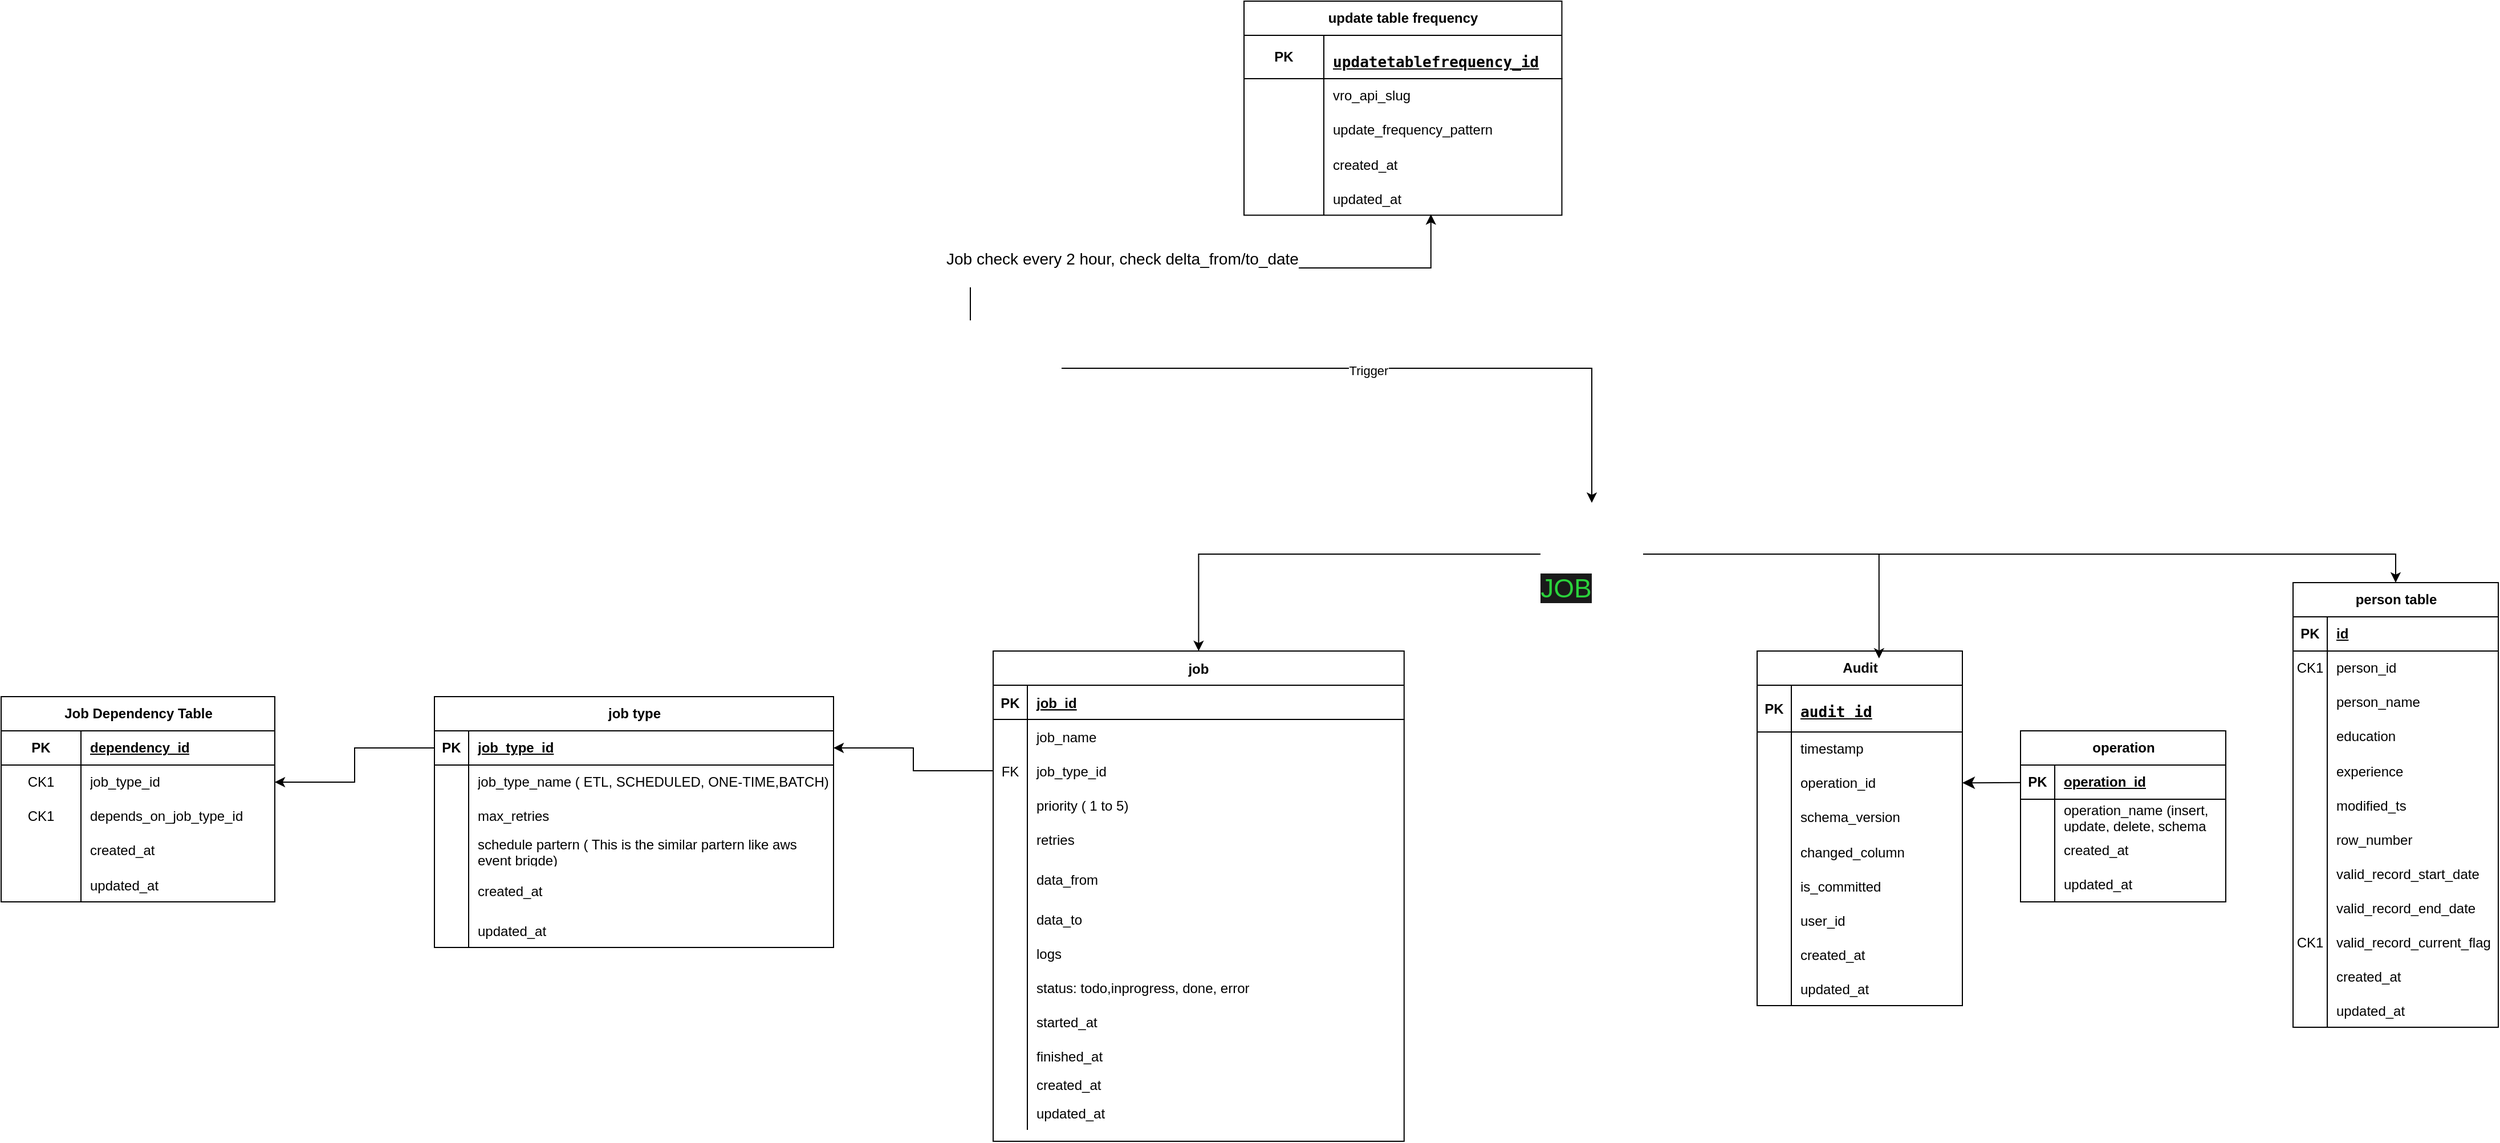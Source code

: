 <mxfile version="24.7.12">
  <diagram name="Page-1" id="yF4b_deFSVlWdtcmTdpj">
    <mxGraphModel dx="1346" dy="825" grid="0" gridSize="10" guides="1" tooltips="1" connect="1" arrows="1" fold="1" page="1" pageScale="1" pageWidth="850" pageHeight="1100" background="none" math="0" shadow="0">
      <root>
        <mxCell id="0" />
        <mxCell id="1" parent="0" />
        <mxCell id="miBj2STuNEscEt3o1YzO-51" style="edgeStyle=orthogonalEdgeStyle;rounded=0;orthogonalLoop=1;jettySize=auto;html=1;" parent="1" source="iy5uLM-DOXcV6CtTuPYc-3" target="dzdEntVdq1MPW5jjg7Hb-29" edge="1">
          <mxGeometry relative="1" as="geometry" />
        </mxCell>
        <mxCell id="miBj2STuNEscEt3o1YzO-95" style="edgeStyle=orthogonalEdgeStyle;rounded=0;orthogonalLoop=1;jettySize=auto;html=1;entryX=0.5;entryY=0;entryDx=0;entryDy=0;" parent="1" source="iy5uLM-DOXcV6CtTuPYc-3" target="miBj2STuNEscEt3o1YzO-54" edge="1">
          <mxGeometry relative="1" as="geometry" />
        </mxCell>
        <mxCell id="iy5uLM-DOXcV6CtTuPYc-3" value="" style="shape=image;verticalLabelPosition=bottom;labelBackgroundColor=default;verticalAlign=top;aspect=fixed;imageAspect=0;image=https://miro.medium.com/v2/resize:fit:908/1*CjaH-vqt7LvnubwmRKmDTQ.png;fontColor=#3D3229;movable=1;resizable=1;rotatable=1;deletable=1;editable=1;locked=0;connectable=1;" parent="1" vertex="1">
          <mxGeometry x="740" y="520" width="90" height="90" as="geometry" />
        </mxCell>
        <mxCell id="miBj2STuNEscEt3o1YzO-49" style="edgeStyle=orthogonalEdgeStyle;rounded=0;orthogonalLoop=1;jettySize=auto;html=1;entryX=0.5;entryY=0;entryDx=0;entryDy=0;" parent="1" source="iy5uLM-DOXcV6CtTuPYc-38" target="iy5uLM-DOXcV6CtTuPYc-3" edge="1">
          <mxGeometry relative="1" as="geometry" />
        </mxCell>
        <mxCell id="miBj2STuNEscEt3o1YzO-50" value="Trigger" style="edgeLabel;html=1;align=center;verticalAlign=middle;resizable=0;points=[];" parent="miBj2STuNEscEt3o1YzO-49" vertex="1" connectable="0">
          <mxGeometry x="-0.077" y="-2" relative="1" as="geometry">
            <mxPoint as="offset" />
          </mxGeometry>
        </mxCell>
        <mxCell id="iy5uLM-DOXcV6CtTuPYc-38" value="" style="shape=image;verticalLabelPosition=bottom;labelBackgroundColor=default;verticalAlign=top;aspect=fixed;imageAspect=0;image=https://cdn-ssl-devio-img.classmethod.jp/wp-content/uploads/2020/01/amazon-eventbridge.png;" parent="1" vertex="1">
          <mxGeometry x="160" y="360" width="160" height="84" as="geometry" />
        </mxCell>
        <mxCell id="dzdEntVdq1MPW5jjg7Hb-1" value="Audit" style="shape=table;startSize=30;container=1;collapsible=1;childLayout=tableLayout;fixedRows=1;rowLines=0;fontStyle=1;align=center;resizeLast=1;html=1;" parent="1" vertex="1">
          <mxGeometry x="930" y="650" width="180" height="311" as="geometry" />
        </mxCell>
        <mxCell id="dzdEntVdq1MPW5jjg7Hb-2" value="" style="shape=tableRow;horizontal=0;startSize=0;swimlaneHead=0;swimlaneBody=0;fillColor=none;collapsible=0;dropTarget=0;points=[[0,0.5],[1,0.5]];portConstraint=eastwest;top=0;left=0;right=0;bottom=1;" parent="dzdEntVdq1MPW5jjg7Hb-1" vertex="1">
          <mxGeometry y="30" width="180" height="41" as="geometry" />
        </mxCell>
        <mxCell id="dzdEntVdq1MPW5jjg7Hb-3" value="PK" style="shape=partialRectangle;connectable=0;fillColor=none;top=0;left=0;bottom=0;right=0;fontStyle=1;overflow=hidden;whiteSpace=wrap;html=1;" parent="dzdEntVdq1MPW5jjg7Hb-2" vertex="1">
          <mxGeometry width="30" height="41" as="geometry">
            <mxRectangle width="30" height="41" as="alternateBounds" />
          </mxGeometry>
        </mxCell>
        <mxCell id="dzdEntVdq1MPW5jjg7Hb-4" value="&lt;div style=&quot;background-color: rgb(255, 255, 255);&quot;&gt;&lt;pre style=&quot;font-family:&#39;JetBrains Mono&#39;,monospace;font-size:9.8pt;&quot;&gt;audit id&lt;/pre&gt;&lt;/div&gt;" style="shape=partialRectangle;connectable=0;fillColor=none;top=0;left=0;bottom=0;right=0;align=left;spacingLeft=6;fontStyle=5;overflow=hidden;whiteSpace=wrap;html=1;" parent="dzdEntVdq1MPW5jjg7Hb-2" vertex="1">
          <mxGeometry x="30" width="150" height="41" as="geometry">
            <mxRectangle width="150" height="41" as="alternateBounds" />
          </mxGeometry>
        </mxCell>
        <mxCell id="dzdEntVdq1MPW5jjg7Hb-5" value="" style="shape=tableRow;horizontal=0;startSize=0;swimlaneHead=0;swimlaneBody=0;fillColor=none;collapsible=0;dropTarget=0;points=[[0,0.5],[1,0.5]];portConstraint=eastwest;top=0;left=0;right=0;bottom=0;" parent="dzdEntVdq1MPW5jjg7Hb-1" vertex="1">
          <mxGeometry y="71" width="180" height="30" as="geometry" />
        </mxCell>
        <mxCell id="dzdEntVdq1MPW5jjg7Hb-6" value="" style="shape=partialRectangle;connectable=0;fillColor=none;top=0;left=0;bottom=0;right=0;editable=1;overflow=hidden;whiteSpace=wrap;html=1;" parent="dzdEntVdq1MPW5jjg7Hb-5" vertex="1">
          <mxGeometry width="30" height="30" as="geometry">
            <mxRectangle width="30" height="30" as="alternateBounds" />
          </mxGeometry>
        </mxCell>
        <mxCell id="dzdEntVdq1MPW5jjg7Hb-7" value="timestamp" style="shape=partialRectangle;connectable=0;fillColor=none;top=0;left=0;bottom=0;right=0;align=left;spacingLeft=6;overflow=hidden;whiteSpace=wrap;html=1;" parent="dzdEntVdq1MPW5jjg7Hb-5" vertex="1">
          <mxGeometry x="30" width="150" height="30" as="geometry">
            <mxRectangle width="150" height="30" as="alternateBounds" />
          </mxGeometry>
        </mxCell>
        <mxCell id="dzdEntVdq1MPW5jjg7Hb-8" value="" style="shape=tableRow;horizontal=0;startSize=0;swimlaneHead=0;swimlaneBody=0;fillColor=none;collapsible=0;dropTarget=0;points=[[0,0.5],[1,0.5]];portConstraint=eastwest;top=0;left=0;right=0;bottom=0;" parent="dzdEntVdq1MPW5jjg7Hb-1" vertex="1">
          <mxGeometry y="101" width="180" height="30" as="geometry" />
        </mxCell>
        <mxCell id="dzdEntVdq1MPW5jjg7Hb-9" value="" style="shape=partialRectangle;connectable=0;fillColor=none;top=0;left=0;bottom=0;right=0;editable=1;overflow=hidden;whiteSpace=wrap;html=1;" parent="dzdEntVdq1MPW5jjg7Hb-8" vertex="1">
          <mxGeometry width="30" height="30" as="geometry">
            <mxRectangle width="30" height="30" as="alternateBounds" />
          </mxGeometry>
        </mxCell>
        <mxCell id="dzdEntVdq1MPW5jjg7Hb-10" value="operation_id" style="shape=partialRectangle;connectable=0;fillColor=none;top=0;left=0;bottom=0;right=0;align=left;spacingLeft=6;overflow=hidden;whiteSpace=wrap;html=1;" parent="dzdEntVdq1MPW5jjg7Hb-8" vertex="1">
          <mxGeometry x="30" width="150" height="30" as="geometry">
            <mxRectangle width="150" height="30" as="alternateBounds" />
          </mxGeometry>
        </mxCell>
        <mxCell id="dzdEntVdq1MPW5jjg7Hb-11" value="" style="shape=tableRow;horizontal=0;startSize=0;swimlaneHead=0;swimlaneBody=0;fillColor=none;collapsible=0;dropTarget=0;points=[[0,0.5],[1,0.5]];portConstraint=eastwest;top=0;left=0;right=0;bottom=0;" parent="dzdEntVdq1MPW5jjg7Hb-1" vertex="1">
          <mxGeometry y="131" width="180" height="30" as="geometry" />
        </mxCell>
        <mxCell id="dzdEntVdq1MPW5jjg7Hb-12" value="" style="shape=partialRectangle;connectable=0;fillColor=none;top=0;left=0;bottom=0;right=0;editable=1;overflow=hidden;whiteSpace=wrap;html=1;" parent="dzdEntVdq1MPW5jjg7Hb-11" vertex="1">
          <mxGeometry width="30" height="30" as="geometry">
            <mxRectangle width="30" height="30" as="alternateBounds" />
          </mxGeometry>
        </mxCell>
        <mxCell id="dzdEntVdq1MPW5jjg7Hb-13" value="schema_version" style="shape=partialRectangle;connectable=0;fillColor=none;top=0;left=0;bottom=0;right=0;align=left;spacingLeft=6;overflow=hidden;whiteSpace=wrap;html=1;" parent="dzdEntVdq1MPW5jjg7Hb-11" vertex="1">
          <mxGeometry x="30" width="150" height="30" as="geometry">
            <mxRectangle width="150" height="30" as="alternateBounds" />
          </mxGeometry>
        </mxCell>
        <mxCell id="dzdEntVdq1MPW5jjg7Hb-14" value="" style="shape=tableRow;horizontal=0;startSize=0;swimlaneHead=0;swimlaneBody=0;fillColor=none;collapsible=0;dropTarget=0;points=[[0,0.5],[1,0.5]];portConstraint=eastwest;top=0;left=0;right=0;bottom=0;" parent="dzdEntVdq1MPW5jjg7Hb-1" vertex="1">
          <mxGeometry y="161" width="180" height="30" as="geometry" />
        </mxCell>
        <mxCell id="dzdEntVdq1MPW5jjg7Hb-15" value="" style="shape=partialRectangle;connectable=0;fillColor=none;top=0;left=0;bottom=0;right=0;editable=1;overflow=hidden;" parent="dzdEntVdq1MPW5jjg7Hb-14" vertex="1">
          <mxGeometry width="30" height="30" as="geometry">
            <mxRectangle width="30" height="30" as="alternateBounds" />
          </mxGeometry>
        </mxCell>
        <mxCell id="dzdEntVdq1MPW5jjg7Hb-16" value="changed_column" style="shape=partialRectangle;connectable=0;fillColor=none;top=0;left=0;bottom=0;right=0;align=left;spacingLeft=6;overflow=hidden;" parent="dzdEntVdq1MPW5jjg7Hb-14" vertex="1">
          <mxGeometry x="30" width="150" height="30" as="geometry">
            <mxRectangle width="150" height="30" as="alternateBounds" />
          </mxGeometry>
        </mxCell>
        <mxCell id="dzdEntVdq1MPW5jjg7Hb-26" value="" style="shape=tableRow;horizontal=0;startSize=0;swimlaneHead=0;swimlaneBody=0;fillColor=none;collapsible=0;dropTarget=0;points=[[0,0.5],[1,0.5]];portConstraint=eastwest;top=0;left=0;right=0;bottom=0;" parent="dzdEntVdq1MPW5jjg7Hb-1" vertex="1">
          <mxGeometry y="191" width="180" height="30" as="geometry" />
        </mxCell>
        <mxCell id="dzdEntVdq1MPW5jjg7Hb-27" value="" style="shape=partialRectangle;connectable=0;fillColor=none;top=0;left=0;bottom=0;right=0;editable=1;overflow=hidden;" parent="dzdEntVdq1MPW5jjg7Hb-26" vertex="1">
          <mxGeometry width="30" height="30" as="geometry">
            <mxRectangle width="30" height="30" as="alternateBounds" />
          </mxGeometry>
        </mxCell>
        <mxCell id="dzdEntVdq1MPW5jjg7Hb-28" value="is_committed" style="shape=partialRectangle;connectable=0;fillColor=none;top=0;left=0;bottom=0;right=0;align=left;spacingLeft=6;overflow=hidden;" parent="dzdEntVdq1MPW5jjg7Hb-26" vertex="1">
          <mxGeometry x="30" width="150" height="30" as="geometry">
            <mxRectangle width="150" height="30" as="alternateBounds" />
          </mxGeometry>
        </mxCell>
        <mxCell id="dzdEntVdq1MPW5jjg7Hb-23" value="" style="shape=tableRow;horizontal=0;startSize=0;swimlaneHead=0;swimlaneBody=0;fillColor=none;collapsible=0;dropTarget=0;points=[[0,0.5],[1,0.5]];portConstraint=eastwest;top=0;left=0;right=0;bottom=0;" parent="dzdEntVdq1MPW5jjg7Hb-1" vertex="1">
          <mxGeometry y="221" width="180" height="30" as="geometry" />
        </mxCell>
        <mxCell id="dzdEntVdq1MPW5jjg7Hb-24" value="" style="shape=partialRectangle;connectable=0;fillColor=none;top=0;left=0;bottom=0;right=0;editable=1;overflow=hidden;" parent="dzdEntVdq1MPW5jjg7Hb-23" vertex="1">
          <mxGeometry width="30" height="30" as="geometry">
            <mxRectangle width="30" height="30" as="alternateBounds" />
          </mxGeometry>
        </mxCell>
        <mxCell id="dzdEntVdq1MPW5jjg7Hb-25" value="user_id" style="shape=partialRectangle;connectable=0;fillColor=none;top=0;left=0;bottom=0;right=0;align=left;spacingLeft=6;overflow=hidden;" parent="dzdEntVdq1MPW5jjg7Hb-23" vertex="1">
          <mxGeometry x="30" width="150" height="30" as="geometry">
            <mxRectangle width="150" height="30" as="alternateBounds" />
          </mxGeometry>
        </mxCell>
        <mxCell id="TbAeEo4B2QuOrT_JkvIs-4" value="" style="shape=tableRow;horizontal=0;startSize=0;swimlaneHead=0;swimlaneBody=0;fillColor=none;collapsible=0;dropTarget=0;points=[[0,0.5],[1,0.5]];portConstraint=eastwest;top=0;left=0;right=0;bottom=0;" vertex="1" parent="dzdEntVdq1MPW5jjg7Hb-1">
          <mxGeometry y="251" width="180" height="30" as="geometry" />
        </mxCell>
        <mxCell id="TbAeEo4B2QuOrT_JkvIs-5" value="" style="shape=partialRectangle;connectable=0;fillColor=none;top=0;left=0;bottom=0;right=0;editable=1;overflow=hidden;" vertex="1" parent="TbAeEo4B2QuOrT_JkvIs-4">
          <mxGeometry width="30" height="30" as="geometry">
            <mxRectangle width="30" height="30" as="alternateBounds" />
          </mxGeometry>
        </mxCell>
        <mxCell id="TbAeEo4B2QuOrT_JkvIs-6" value="created_at" style="shape=partialRectangle;connectable=0;fillColor=none;top=0;left=0;bottom=0;right=0;align=left;spacingLeft=6;overflow=hidden;" vertex="1" parent="TbAeEo4B2QuOrT_JkvIs-4">
          <mxGeometry x="30" width="150" height="30" as="geometry">
            <mxRectangle width="150" height="30" as="alternateBounds" />
          </mxGeometry>
        </mxCell>
        <mxCell id="TbAeEo4B2QuOrT_JkvIs-1" value="" style="shape=tableRow;horizontal=0;startSize=0;swimlaneHead=0;swimlaneBody=0;fillColor=none;collapsible=0;dropTarget=0;points=[[0,0.5],[1,0.5]];portConstraint=eastwest;top=0;left=0;right=0;bottom=0;" vertex="1" parent="dzdEntVdq1MPW5jjg7Hb-1">
          <mxGeometry y="281" width="180" height="30" as="geometry" />
        </mxCell>
        <mxCell id="TbAeEo4B2QuOrT_JkvIs-2" value="" style="shape=partialRectangle;connectable=0;fillColor=none;top=0;left=0;bottom=0;right=0;editable=1;overflow=hidden;" vertex="1" parent="TbAeEo4B2QuOrT_JkvIs-1">
          <mxGeometry width="30" height="30" as="geometry">
            <mxRectangle width="30" height="30" as="alternateBounds" />
          </mxGeometry>
        </mxCell>
        <mxCell id="TbAeEo4B2QuOrT_JkvIs-3" value="updated_at" style="shape=partialRectangle;connectable=0;fillColor=none;top=0;left=0;bottom=0;right=0;align=left;spacingLeft=6;overflow=hidden;" vertex="1" parent="TbAeEo4B2QuOrT_JkvIs-1">
          <mxGeometry x="30" width="150" height="30" as="geometry">
            <mxRectangle width="150" height="30" as="alternateBounds" />
          </mxGeometry>
        </mxCell>
        <mxCell id="dzdEntVdq1MPW5jjg7Hb-29" value="job" style="shape=table;startSize=30;container=1;collapsible=1;childLayout=tableLayout;fixedRows=1;rowLines=0;fontStyle=1;align=center;resizeLast=1;" parent="1" vertex="1">
          <mxGeometry x="260" y="650" width="360.4" height="430" as="geometry" />
        </mxCell>
        <mxCell id="dzdEntVdq1MPW5jjg7Hb-30" value="" style="shape=partialRectangle;collapsible=0;dropTarget=0;pointerEvents=0;fillColor=none;points=[[0,0.5],[1,0.5]];portConstraint=eastwest;top=0;left=0;right=0;bottom=1;" parent="dzdEntVdq1MPW5jjg7Hb-29" vertex="1">
          <mxGeometry y="30" width="360.4" height="30" as="geometry" />
        </mxCell>
        <mxCell id="dzdEntVdq1MPW5jjg7Hb-31" value="PK" style="shape=partialRectangle;overflow=hidden;connectable=0;fillColor=none;top=0;left=0;bottom=0;right=0;fontStyle=1;" parent="dzdEntVdq1MPW5jjg7Hb-30" vertex="1">
          <mxGeometry width="30" height="30" as="geometry">
            <mxRectangle width="30" height="30" as="alternateBounds" />
          </mxGeometry>
        </mxCell>
        <mxCell id="dzdEntVdq1MPW5jjg7Hb-32" value="job_id" style="shape=partialRectangle;overflow=hidden;connectable=0;fillColor=none;top=0;left=0;bottom=0;right=0;align=left;spacingLeft=6;fontStyle=5;" parent="dzdEntVdq1MPW5jjg7Hb-30" vertex="1">
          <mxGeometry x="30" width="330.4" height="30" as="geometry">
            <mxRectangle width="330.4" height="30" as="alternateBounds" />
          </mxGeometry>
        </mxCell>
        <mxCell id="dzdEntVdq1MPW5jjg7Hb-51" value="" style="shape=tableRow;horizontal=0;startSize=0;swimlaneHead=0;swimlaneBody=0;fillColor=none;collapsible=0;dropTarget=0;points=[[0,0.5],[1,0.5]];portConstraint=eastwest;top=0;left=0;right=0;bottom=0;" parent="dzdEntVdq1MPW5jjg7Hb-29" vertex="1">
          <mxGeometry y="60" width="360.4" height="30" as="geometry" />
        </mxCell>
        <mxCell id="dzdEntVdq1MPW5jjg7Hb-52" value="" style="shape=partialRectangle;connectable=0;fillColor=none;top=0;left=0;bottom=0;right=0;editable=1;overflow=hidden;" parent="dzdEntVdq1MPW5jjg7Hb-51" vertex="1">
          <mxGeometry width="30" height="30" as="geometry">
            <mxRectangle width="30" height="30" as="alternateBounds" />
          </mxGeometry>
        </mxCell>
        <mxCell id="dzdEntVdq1MPW5jjg7Hb-53" value="job_name" style="shape=partialRectangle;connectable=0;fillColor=none;top=0;left=0;bottom=0;right=0;align=left;spacingLeft=6;overflow=hidden;" parent="dzdEntVdq1MPW5jjg7Hb-51" vertex="1">
          <mxGeometry x="30" width="330.4" height="30" as="geometry">
            <mxRectangle width="330.4" height="30" as="alternateBounds" />
          </mxGeometry>
        </mxCell>
        <mxCell id="dzdEntVdq1MPW5jjg7Hb-54" value="" style="shape=tableRow;horizontal=0;startSize=0;swimlaneHead=0;swimlaneBody=0;fillColor=none;collapsible=0;dropTarget=0;points=[[0,0.5],[1,0.5]];portConstraint=eastwest;top=0;left=0;right=0;bottom=0;" parent="dzdEntVdq1MPW5jjg7Hb-29" vertex="1">
          <mxGeometry y="90" width="360.4" height="30" as="geometry" />
        </mxCell>
        <mxCell id="dzdEntVdq1MPW5jjg7Hb-55" value="FK" style="shape=partialRectangle;connectable=0;fillColor=none;top=0;left=0;bottom=0;right=0;editable=1;overflow=hidden;" parent="dzdEntVdq1MPW5jjg7Hb-54" vertex="1">
          <mxGeometry width="30" height="30" as="geometry">
            <mxRectangle width="30" height="30" as="alternateBounds" />
          </mxGeometry>
        </mxCell>
        <mxCell id="dzdEntVdq1MPW5jjg7Hb-56" value="job_type_id" style="shape=partialRectangle;connectable=0;fillColor=none;top=0;left=0;bottom=0;right=0;align=left;spacingLeft=6;overflow=hidden;" parent="dzdEntVdq1MPW5jjg7Hb-54" vertex="1">
          <mxGeometry x="30" width="330.4" height="30" as="geometry">
            <mxRectangle width="330.4" height="30" as="alternateBounds" />
          </mxGeometry>
        </mxCell>
        <mxCell id="dzdEntVdq1MPW5jjg7Hb-57" value="" style="shape=tableRow;horizontal=0;startSize=0;swimlaneHead=0;swimlaneBody=0;fillColor=none;collapsible=0;dropTarget=0;points=[[0,0.5],[1,0.5]];portConstraint=eastwest;top=0;left=0;right=0;bottom=0;" parent="dzdEntVdq1MPW5jjg7Hb-29" vertex="1">
          <mxGeometry y="120" width="360.4" height="30" as="geometry" />
        </mxCell>
        <mxCell id="dzdEntVdq1MPW5jjg7Hb-58" value="" style="shape=partialRectangle;connectable=0;fillColor=none;top=0;left=0;bottom=0;right=0;editable=1;overflow=hidden;" parent="dzdEntVdq1MPW5jjg7Hb-57" vertex="1">
          <mxGeometry width="30" height="30" as="geometry">
            <mxRectangle width="30" height="30" as="alternateBounds" />
          </mxGeometry>
        </mxCell>
        <mxCell id="dzdEntVdq1MPW5jjg7Hb-59" value="priority ( 1 to 5) " style="shape=partialRectangle;connectable=0;fillColor=none;top=0;left=0;bottom=0;right=0;align=left;spacingLeft=6;overflow=hidden;" parent="dzdEntVdq1MPW5jjg7Hb-57" vertex="1">
          <mxGeometry x="30" width="330.4" height="30" as="geometry">
            <mxRectangle width="330.4" height="30" as="alternateBounds" />
          </mxGeometry>
        </mxCell>
        <mxCell id="dzdEntVdq1MPW5jjg7Hb-60" value="" style="shape=tableRow;horizontal=0;startSize=0;swimlaneHead=0;swimlaneBody=0;fillColor=none;collapsible=0;dropTarget=0;points=[[0,0.5],[1,0.5]];portConstraint=eastwest;top=0;left=0;right=0;bottom=0;" parent="dzdEntVdq1MPW5jjg7Hb-29" vertex="1">
          <mxGeometry y="150" width="360.4" height="30" as="geometry" />
        </mxCell>
        <mxCell id="dzdEntVdq1MPW5jjg7Hb-61" value="" style="shape=partialRectangle;connectable=0;fillColor=none;top=0;left=0;bottom=0;right=0;editable=1;overflow=hidden;" parent="dzdEntVdq1MPW5jjg7Hb-60" vertex="1">
          <mxGeometry width="30" height="30" as="geometry">
            <mxRectangle width="30" height="30" as="alternateBounds" />
          </mxGeometry>
        </mxCell>
        <mxCell id="dzdEntVdq1MPW5jjg7Hb-62" value="retries" style="shape=partialRectangle;connectable=0;fillColor=none;top=0;left=0;bottom=0;right=0;align=left;spacingLeft=6;overflow=hidden;" parent="dzdEntVdq1MPW5jjg7Hb-60" vertex="1">
          <mxGeometry x="30" width="330.4" height="30" as="geometry">
            <mxRectangle width="330.4" height="30" as="alternateBounds" />
          </mxGeometry>
        </mxCell>
        <mxCell id="dzdEntVdq1MPW5jjg7Hb-66" value="" style="shape=tableRow;horizontal=0;startSize=0;swimlaneHead=0;swimlaneBody=0;fillColor=none;collapsible=0;dropTarget=0;points=[[0,0.5],[1,0.5]];portConstraint=eastwest;top=0;left=0;right=0;bottom=0;" parent="dzdEntVdq1MPW5jjg7Hb-29" vertex="1">
          <mxGeometry y="180" width="360.4" height="40" as="geometry" />
        </mxCell>
        <mxCell id="dzdEntVdq1MPW5jjg7Hb-67" value="" style="shape=partialRectangle;connectable=0;fillColor=none;top=0;left=0;bottom=0;right=0;editable=1;overflow=hidden;" parent="dzdEntVdq1MPW5jjg7Hb-66" vertex="1">
          <mxGeometry width="30" height="40" as="geometry">
            <mxRectangle width="30" height="40" as="alternateBounds" />
          </mxGeometry>
        </mxCell>
        <mxCell id="dzdEntVdq1MPW5jjg7Hb-68" value="data_from" style="shape=partialRectangle;connectable=0;fillColor=none;top=0;left=0;bottom=0;right=0;align=left;spacingLeft=6;overflow=hidden;" parent="dzdEntVdq1MPW5jjg7Hb-66" vertex="1">
          <mxGeometry x="30" width="330.4" height="40" as="geometry">
            <mxRectangle width="330.4" height="40" as="alternateBounds" />
          </mxGeometry>
        </mxCell>
        <mxCell id="dzdEntVdq1MPW5jjg7Hb-33" value="" style="shape=partialRectangle;collapsible=0;dropTarget=0;pointerEvents=0;fillColor=none;points=[[0,0.5],[1,0.5]];portConstraint=eastwest;top=0;left=0;right=0;bottom=0;" parent="dzdEntVdq1MPW5jjg7Hb-29" vertex="1">
          <mxGeometry y="220" width="360.4" height="30" as="geometry" />
        </mxCell>
        <mxCell id="dzdEntVdq1MPW5jjg7Hb-34" value="" style="shape=partialRectangle;overflow=hidden;connectable=0;fillColor=none;top=0;left=0;bottom=0;right=0;" parent="dzdEntVdq1MPW5jjg7Hb-33" vertex="1">
          <mxGeometry width="30" height="30" as="geometry">
            <mxRectangle width="30" height="30" as="alternateBounds" />
          </mxGeometry>
        </mxCell>
        <mxCell id="dzdEntVdq1MPW5jjg7Hb-35" value="data_to" style="shape=partialRectangle;overflow=hidden;connectable=0;fillColor=none;top=0;left=0;bottom=0;right=0;align=left;spacingLeft=6;" parent="dzdEntVdq1MPW5jjg7Hb-33" vertex="1">
          <mxGeometry x="30" width="330.4" height="30" as="geometry">
            <mxRectangle width="330.4" height="30" as="alternateBounds" />
          </mxGeometry>
        </mxCell>
        <mxCell id="dzdEntVdq1MPW5jjg7Hb-39" value="" style="shape=tableRow;horizontal=0;startSize=0;swimlaneHead=0;swimlaneBody=0;fillColor=none;collapsible=0;dropTarget=0;points=[[0,0.5],[1,0.5]];portConstraint=eastwest;top=0;left=0;right=0;bottom=0;" parent="dzdEntVdq1MPW5jjg7Hb-29" vertex="1">
          <mxGeometry y="250" width="360.4" height="30" as="geometry" />
        </mxCell>
        <mxCell id="dzdEntVdq1MPW5jjg7Hb-40" value="" style="shape=partialRectangle;connectable=0;fillColor=none;top=0;left=0;bottom=0;right=0;editable=1;overflow=hidden;" parent="dzdEntVdq1MPW5jjg7Hb-39" vertex="1">
          <mxGeometry width="30" height="30" as="geometry">
            <mxRectangle width="30" height="30" as="alternateBounds" />
          </mxGeometry>
        </mxCell>
        <mxCell id="dzdEntVdq1MPW5jjg7Hb-41" value="logs" style="shape=partialRectangle;connectable=0;fillColor=none;top=0;left=0;bottom=0;right=0;align=left;spacingLeft=6;overflow=hidden;" parent="dzdEntVdq1MPW5jjg7Hb-39" vertex="1">
          <mxGeometry x="30" width="330.4" height="30" as="geometry">
            <mxRectangle width="330.4" height="30" as="alternateBounds" />
          </mxGeometry>
        </mxCell>
        <mxCell id="dzdEntVdq1MPW5jjg7Hb-42" value="" style="shape=tableRow;horizontal=0;startSize=0;swimlaneHead=0;swimlaneBody=0;fillColor=none;collapsible=0;dropTarget=0;points=[[0,0.5],[1,0.5]];portConstraint=eastwest;top=0;left=0;right=0;bottom=0;" parent="dzdEntVdq1MPW5jjg7Hb-29" vertex="1">
          <mxGeometry y="280" width="360.4" height="30" as="geometry" />
        </mxCell>
        <mxCell id="dzdEntVdq1MPW5jjg7Hb-43" value="" style="shape=partialRectangle;connectable=0;fillColor=none;top=0;left=0;bottom=0;right=0;editable=1;overflow=hidden;" parent="dzdEntVdq1MPW5jjg7Hb-42" vertex="1">
          <mxGeometry width="30" height="30" as="geometry">
            <mxRectangle width="30" height="30" as="alternateBounds" />
          </mxGeometry>
        </mxCell>
        <mxCell id="dzdEntVdq1MPW5jjg7Hb-44" value="status: todo,inprogress, done, error" style="shape=partialRectangle;connectable=0;fillColor=none;top=0;left=0;bottom=0;right=0;align=left;spacingLeft=6;overflow=hidden;" parent="dzdEntVdq1MPW5jjg7Hb-42" vertex="1">
          <mxGeometry x="30" width="330.4" height="30" as="geometry">
            <mxRectangle width="330.4" height="30" as="alternateBounds" />
          </mxGeometry>
        </mxCell>
        <mxCell id="dzdEntVdq1MPW5jjg7Hb-72" value="" style="shape=tableRow;horizontal=0;startSize=0;swimlaneHead=0;swimlaneBody=0;fillColor=none;collapsible=0;dropTarget=0;points=[[0,0.5],[1,0.5]];portConstraint=eastwest;top=0;left=0;right=0;bottom=0;" parent="dzdEntVdq1MPW5jjg7Hb-29" vertex="1">
          <mxGeometry y="310" width="360.4" height="30" as="geometry" />
        </mxCell>
        <mxCell id="dzdEntVdq1MPW5jjg7Hb-73" value="" style="shape=partialRectangle;connectable=0;fillColor=none;top=0;left=0;bottom=0;right=0;editable=1;overflow=hidden;" parent="dzdEntVdq1MPW5jjg7Hb-72" vertex="1">
          <mxGeometry width="30" height="30" as="geometry">
            <mxRectangle width="30" height="30" as="alternateBounds" />
          </mxGeometry>
        </mxCell>
        <mxCell id="dzdEntVdq1MPW5jjg7Hb-74" value="started_at" style="shape=partialRectangle;connectable=0;fillColor=none;top=0;left=0;bottom=0;right=0;align=left;spacingLeft=6;overflow=hidden;" parent="dzdEntVdq1MPW5jjg7Hb-72" vertex="1">
          <mxGeometry x="30" width="330.4" height="30" as="geometry">
            <mxRectangle width="330.4" height="30" as="alternateBounds" />
          </mxGeometry>
        </mxCell>
        <mxCell id="dzdEntVdq1MPW5jjg7Hb-69" value="" style="shape=tableRow;horizontal=0;startSize=0;swimlaneHead=0;swimlaneBody=0;fillColor=none;collapsible=0;dropTarget=0;points=[[0,0.5],[1,0.5]];portConstraint=eastwest;top=0;left=0;right=0;bottom=0;" parent="dzdEntVdq1MPW5jjg7Hb-29" vertex="1">
          <mxGeometry y="340" width="360.4" height="30" as="geometry" />
        </mxCell>
        <mxCell id="dzdEntVdq1MPW5jjg7Hb-70" value="" style="shape=partialRectangle;connectable=0;fillColor=none;top=0;left=0;bottom=0;right=0;editable=1;overflow=hidden;" parent="dzdEntVdq1MPW5jjg7Hb-69" vertex="1">
          <mxGeometry width="30" height="30" as="geometry">
            <mxRectangle width="30" height="30" as="alternateBounds" />
          </mxGeometry>
        </mxCell>
        <mxCell id="dzdEntVdq1MPW5jjg7Hb-71" value="finished_at" style="shape=partialRectangle;connectable=0;fillColor=none;top=0;left=0;bottom=0;right=0;align=left;spacingLeft=6;overflow=hidden;" parent="dzdEntVdq1MPW5jjg7Hb-69" vertex="1">
          <mxGeometry x="30" width="330.4" height="30" as="geometry">
            <mxRectangle width="330.4" height="30" as="alternateBounds" />
          </mxGeometry>
        </mxCell>
        <mxCell id="dzdEntVdq1MPW5jjg7Hb-45" value="" style="shape=tableRow;horizontal=0;startSize=0;swimlaneHead=0;swimlaneBody=0;fillColor=none;collapsible=0;dropTarget=0;points=[[0,0.5],[1,0.5]];portConstraint=eastwest;top=0;left=0;right=0;bottom=0;" parent="dzdEntVdq1MPW5jjg7Hb-29" vertex="1">
          <mxGeometry y="370" width="360.4" height="20" as="geometry" />
        </mxCell>
        <mxCell id="dzdEntVdq1MPW5jjg7Hb-46" value="" style="shape=partialRectangle;connectable=0;fillColor=none;top=0;left=0;bottom=0;right=0;editable=1;overflow=hidden;" parent="dzdEntVdq1MPW5jjg7Hb-45" vertex="1">
          <mxGeometry width="30" height="20" as="geometry">
            <mxRectangle width="30" height="20" as="alternateBounds" />
          </mxGeometry>
        </mxCell>
        <mxCell id="dzdEntVdq1MPW5jjg7Hb-47" value="created_at" style="shape=partialRectangle;connectable=0;fillColor=none;top=0;left=0;bottom=0;right=0;align=left;spacingLeft=6;overflow=hidden;" parent="dzdEntVdq1MPW5jjg7Hb-45" vertex="1">
          <mxGeometry x="30" width="330.4" height="20" as="geometry">
            <mxRectangle width="330.4" height="20" as="alternateBounds" />
          </mxGeometry>
        </mxCell>
        <mxCell id="dzdEntVdq1MPW5jjg7Hb-48" value="" style="shape=tableRow;horizontal=0;startSize=0;swimlaneHead=0;swimlaneBody=0;fillColor=none;collapsible=0;dropTarget=0;points=[[0,0.5],[1,0.5]];portConstraint=eastwest;top=0;left=0;right=0;bottom=0;" parent="dzdEntVdq1MPW5jjg7Hb-29" vertex="1">
          <mxGeometry y="390" width="360.4" height="30" as="geometry" />
        </mxCell>
        <mxCell id="dzdEntVdq1MPW5jjg7Hb-49" value="" style="shape=partialRectangle;connectable=0;fillColor=none;top=0;left=0;bottom=0;right=0;editable=1;overflow=hidden;" parent="dzdEntVdq1MPW5jjg7Hb-48" vertex="1">
          <mxGeometry width="30" height="30" as="geometry">
            <mxRectangle width="30" height="30" as="alternateBounds" />
          </mxGeometry>
        </mxCell>
        <mxCell id="dzdEntVdq1MPW5jjg7Hb-50" value="updated_at" style="shape=partialRectangle;connectable=0;fillColor=none;top=0;left=0;bottom=0;right=0;align=left;spacingLeft=6;overflow=hidden;" parent="dzdEntVdq1MPW5jjg7Hb-48" vertex="1">
          <mxGeometry x="30" width="330.4" height="30" as="geometry">
            <mxRectangle width="330.4" height="30" as="alternateBounds" />
          </mxGeometry>
        </mxCell>
        <mxCell id="dzdEntVdq1MPW5jjg7Hb-75" value="job type" style="shape=table;startSize=30;container=1;collapsible=1;childLayout=tableLayout;fixedRows=1;rowLines=0;fontStyle=1;align=center;resizeLast=1;html=1;" parent="1" vertex="1">
          <mxGeometry x="-230" y="690" width="350" height="220" as="geometry" />
        </mxCell>
        <mxCell id="dzdEntVdq1MPW5jjg7Hb-76" value="" style="shape=tableRow;horizontal=0;startSize=0;swimlaneHead=0;swimlaneBody=0;fillColor=none;collapsible=0;dropTarget=0;points=[[0,0.5],[1,0.5]];portConstraint=eastwest;top=0;left=0;right=0;bottom=1;" parent="dzdEntVdq1MPW5jjg7Hb-75" vertex="1">
          <mxGeometry y="30" width="350" height="30" as="geometry" />
        </mxCell>
        <mxCell id="dzdEntVdq1MPW5jjg7Hb-77" value="PK" style="shape=partialRectangle;connectable=0;fillColor=none;top=0;left=0;bottom=0;right=0;fontStyle=1;overflow=hidden;whiteSpace=wrap;html=1;" parent="dzdEntVdq1MPW5jjg7Hb-76" vertex="1">
          <mxGeometry width="30" height="30" as="geometry">
            <mxRectangle width="30" height="30" as="alternateBounds" />
          </mxGeometry>
        </mxCell>
        <mxCell id="dzdEntVdq1MPW5jjg7Hb-78" value="job_type_id" style="shape=partialRectangle;connectable=0;fillColor=none;top=0;left=0;bottom=0;right=0;align=left;spacingLeft=6;fontStyle=5;overflow=hidden;whiteSpace=wrap;html=1;" parent="dzdEntVdq1MPW5jjg7Hb-76" vertex="1">
          <mxGeometry x="30" width="320" height="30" as="geometry">
            <mxRectangle width="320" height="30" as="alternateBounds" />
          </mxGeometry>
        </mxCell>
        <mxCell id="dzdEntVdq1MPW5jjg7Hb-79" value="" style="shape=tableRow;horizontal=0;startSize=0;swimlaneHead=0;swimlaneBody=0;fillColor=none;collapsible=0;dropTarget=0;points=[[0,0.5],[1,0.5]];portConstraint=eastwest;top=0;left=0;right=0;bottom=0;" parent="dzdEntVdq1MPW5jjg7Hb-75" vertex="1">
          <mxGeometry y="60" width="350" height="30" as="geometry" />
        </mxCell>
        <mxCell id="dzdEntVdq1MPW5jjg7Hb-80" value="" style="shape=partialRectangle;connectable=0;fillColor=none;top=0;left=0;bottom=0;right=0;editable=1;overflow=hidden;whiteSpace=wrap;html=1;" parent="dzdEntVdq1MPW5jjg7Hb-79" vertex="1">
          <mxGeometry width="30" height="30" as="geometry">
            <mxRectangle width="30" height="30" as="alternateBounds" />
          </mxGeometry>
        </mxCell>
        <mxCell id="dzdEntVdq1MPW5jjg7Hb-81" value="&lt;span style=&quot;text-wrap: nowrap;&quot;&gt;job_type_name ( ETL, SCHEDULED, ONE-TIME,BATCH)&lt;/span&gt;" style="shape=partialRectangle;connectable=0;fillColor=none;top=0;left=0;bottom=0;right=0;align=left;spacingLeft=6;overflow=hidden;whiteSpace=wrap;html=1;" parent="dzdEntVdq1MPW5jjg7Hb-79" vertex="1">
          <mxGeometry x="30" width="320" height="30" as="geometry">
            <mxRectangle width="320" height="30" as="alternateBounds" />
          </mxGeometry>
        </mxCell>
        <mxCell id="dzdEntVdq1MPW5jjg7Hb-82" value="" style="shape=tableRow;horizontal=0;startSize=0;swimlaneHead=0;swimlaneBody=0;fillColor=none;collapsible=0;dropTarget=0;points=[[0,0.5],[1,0.5]];portConstraint=eastwest;top=0;left=0;right=0;bottom=0;" parent="dzdEntVdq1MPW5jjg7Hb-75" vertex="1">
          <mxGeometry y="90" width="350" height="30" as="geometry" />
        </mxCell>
        <mxCell id="dzdEntVdq1MPW5jjg7Hb-83" value="" style="shape=partialRectangle;connectable=0;fillColor=none;top=0;left=0;bottom=0;right=0;editable=1;overflow=hidden;whiteSpace=wrap;html=1;" parent="dzdEntVdq1MPW5jjg7Hb-82" vertex="1">
          <mxGeometry width="30" height="30" as="geometry">
            <mxRectangle width="30" height="30" as="alternateBounds" />
          </mxGeometry>
        </mxCell>
        <mxCell id="dzdEntVdq1MPW5jjg7Hb-84" value="&lt;span style=&quot;text-wrap: nowrap;&quot;&gt;max_retries&lt;/span&gt;" style="shape=partialRectangle;connectable=0;fillColor=none;top=0;left=0;bottom=0;right=0;align=left;spacingLeft=6;overflow=hidden;whiteSpace=wrap;html=1;" parent="dzdEntVdq1MPW5jjg7Hb-82" vertex="1">
          <mxGeometry x="30" width="320" height="30" as="geometry">
            <mxRectangle width="320" height="30" as="alternateBounds" />
          </mxGeometry>
        </mxCell>
        <mxCell id="dzdEntVdq1MPW5jjg7Hb-85" value="" style="shape=tableRow;horizontal=0;startSize=0;swimlaneHead=0;swimlaneBody=0;fillColor=none;collapsible=0;dropTarget=0;points=[[0,0.5],[1,0.5]];portConstraint=eastwest;top=0;left=0;right=0;bottom=0;" parent="dzdEntVdq1MPW5jjg7Hb-75" vertex="1">
          <mxGeometry y="120" width="350" height="30" as="geometry" />
        </mxCell>
        <mxCell id="dzdEntVdq1MPW5jjg7Hb-86" value="" style="shape=partialRectangle;connectable=0;fillColor=none;top=0;left=0;bottom=0;right=0;editable=1;overflow=hidden;whiteSpace=wrap;html=1;" parent="dzdEntVdq1MPW5jjg7Hb-85" vertex="1">
          <mxGeometry width="30" height="30" as="geometry">
            <mxRectangle width="30" height="30" as="alternateBounds" />
          </mxGeometry>
        </mxCell>
        <mxCell id="dzdEntVdq1MPW5jjg7Hb-87" value="schedule partern ( This is the similar partern like aws event brigde)" style="shape=partialRectangle;connectable=0;fillColor=none;top=0;left=0;bottom=0;right=0;align=left;spacingLeft=6;overflow=hidden;whiteSpace=wrap;html=1;" parent="dzdEntVdq1MPW5jjg7Hb-85" vertex="1">
          <mxGeometry x="30" width="320" height="30" as="geometry">
            <mxRectangle width="320" height="30" as="alternateBounds" />
          </mxGeometry>
        </mxCell>
        <mxCell id="dzdEntVdq1MPW5jjg7Hb-89" value="" style="shape=tableRow;horizontal=0;startSize=0;swimlaneHead=0;swimlaneBody=0;fillColor=none;collapsible=0;dropTarget=0;points=[[0,0.5],[1,0.5]];portConstraint=eastwest;top=0;left=0;right=0;bottom=0;" parent="dzdEntVdq1MPW5jjg7Hb-75" vertex="1">
          <mxGeometry y="150" width="350" height="40" as="geometry" />
        </mxCell>
        <mxCell id="dzdEntVdq1MPW5jjg7Hb-90" value="" style="shape=partialRectangle;connectable=0;fillColor=none;top=0;left=0;bottom=0;right=0;editable=1;overflow=hidden;" parent="dzdEntVdq1MPW5jjg7Hb-89" vertex="1">
          <mxGeometry width="30" height="40" as="geometry">
            <mxRectangle width="30" height="40" as="alternateBounds" />
          </mxGeometry>
        </mxCell>
        <mxCell id="dzdEntVdq1MPW5jjg7Hb-91" value="created_at" style="shape=partialRectangle;connectable=0;fillColor=none;top=0;left=0;bottom=0;right=0;align=left;spacingLeft=6;overflow=hidden;" parent="dzdEntVdq1MPW5jjg7Hb-89" vertex="1">
          <mxGeometry x="30" width="320" height="40" as="geometry">
            <mxRectangle width="320" height="40" as="alternateBounds" />
          </mxGeometry>
        </mxCell>
        <mxCell id="dzdEntVdq1MPW5jjg7Hb-92" value="" style="shape=tableRow;horizontal=0;startSize=0;swimlaneHead=0;swimlaneBody=0;fillColor=none;collapsible=0;dropTarget=0;points=[[0,0.5],[1,0.5]];portConstraint=eastwest;top=0;left=0;right=0;bottom=0;" parent="dzdEntVdq1MPW5jjg7Hb-75" vertex="1">
          <mxGeometry y="190" width="350" height="30" as="geometry" />
        </mxCell>
        <mxCell id="dzdEntVdq1MPW5jjg7Hb-93" value="" style="shape=partialRectangle;connectable=0;fillColor=none;top=0;left=0;bottom=0;right=0;editable=1;overflow=hidden;" parent="dzdEntVdq1MPW5jjg7Hb-92" vertex="1">
          <mxGeometry width="30" height="30" as="geometry">
            <mxRectangle width="30" height="30" as="alternateBounds" />
          </mxGeometry>
        </mxCell>
        <mxCell id="dzdEntVdq1MPW5jjg7Hb-94" value="updated_at" style="shape=partialRectangle;connectable=0;fillColor=none;top=0;left=0;bottom=0;right=0;align=left;spacingLeft=6;overflow=hidden;" parent="dzdEntVdq1MPW5jjg7Hb-92" vertex="1">
          <mxGeometry x="30" width="320" height="30" as="geometry">
            <mxRectangle width="320" height="30" as="alternateBounds" />
          </mxGeometry>
        </mxCell>
        <mxCell id="miBj2STuNEscEt3o1YzO-1" value="Job Dependency Table" style="shape=table;startSize=30;container=1;collapsible=1;childLayout=tableLayout;fixedRows=1;rowLines=0;fontStyle=1;align=center;resizeLast=1;html=1;" parent="1" vertex="1">
          <mxGeometry x="-610" y="690" width="240" height="180" as="geometry" />
        </mxCell>
        <mxCell id="miBj2STuNEscEt3o1YzO-2" value="" style="shape=tableRow;horizontal=0;startSize=0;swimlaneHead=0;swimlaneBody=0;fillColor=none;collapsible=0;dropTarget=0;points=[[0,0.5],[1,0.5]];portConstraint=eastwest;top=0;left=0;right=0;bottom=1;" parent="miBj2STuNEscEt3o1YzO-1" vertex="1">
          <mxGeometry y="30" width="240" height="30" as="geometry" />
        </mxCell>
        <mxCell id="miBj2STuNEscEt3o1YzO-3" value="PK" style="shape=partialRectangle;connectable=0;fillColor=none;top=0;left=0;bottom=0;right=0;fontStyle=1;overflow=hidden;whiteSpace=wrap;html=1;" parent="miBj2STuNEscEt3o1YzO-2" vertex="1">
          <mxGeometry width="70" height="30" as="geometry">
            <mxRectangle width="70" height="30" as="alternateBounds" />
          </mxGeometry>
        </mxCell>
        <mxCell id="miBj2STuNEscEt3o1YzO-4" value="dependency_id" style="shape=partialRectangle;connectable=0;fillColor=none;top=0;left=0;bottom=0;right=0;align=left;spacingLeft=6;fontStyle=5;overflow=hidden;whiteSpace=wrap;html=1;" parent="miBj2STuNEscEt3o1YzO-2" vertex="1">
          <mxGeometry x="70" width="170" height="30" as="geometry">
            <mxRectangle width="170" height="30" as="alternateBounds" />
          </mxGeometry>
        </mxCell>
        <mxCell id="miBj2STuNEscEt3o1YzO-5" value="" style="shape=tableRow;horizontal=0;startSize=0;swimlaneHead=0;swimlaneBody=0;fillColor=none;collapsible=0;dropTarget=0;points=[[0,0.5],[1,0.5]];portConstraint=eastwest;top=0;left=0;right=0;bottom=0;" parent="miBj2STuNEscEt3o1YzO-1" vertex="1">
          <mxGeometry y="60" width="240" height="30" as="geometry" />
        </mxCell>
        <mxCell id="miBj2STuNEscEt3o1YzO-6" value="CK1" style="shape=partialRectangle;connectable=0;fillColor=none;top=0;left=0;bottom=0;right=0;editable=1;overflow=hidden;whiteSpace=wrap;html=1;" parent="miBj2STuNEscEt3o1YzO-5" vertex="1">
          <mxGeometry width="70" height="30" as="geometry">
            <mxRectangle width="70" height="30" as="alternateBounds" />
          </mxGeometry>
        </mxCell>
        <mxCell id="miBj2STuNEscEt3o1YzO-7" value="job_type_id" style="shape=partialRectangle;connectable=0;fillColor=none;top=0;left=0;bottom=0;right=0;align=left;spacingLeft=6;overflow=hidden;whiteSpace=wrap;html=1;" parent="miBj2STuNEscEt3o1YzO-5" vertex="1">
          <mxGeometry x="70" width="170" height="30" as="geometry">
            <mxRectangle width="170" height="30" as="alternateBounds" />
          </mxGeometry>
        </mxCell>
        <mxCell id="miBj2STuNEscEt3o1YzO-8" value="" style="shape=tableRow;horizontal=0;startSize=0;swimlaneHead=0;swimlaneBody=0;fillColor=none;collapsible=0;dropTarget=0;points=[[0,0.5],[1,0.5]];portConstraint=eastwest;top=0;left=0;right=0;bottom=0;" parent="miBj2STuNEscEt3o1YzO-1" vertex="1">
          <mxGeometry y="90" width="240" height="30" as="geometry" />
        </mxCell>
        <mxCell id="miBj2STuNEscEt3o1YzO-9" value="CK1" style="shape=partialRectangle;connectable=0;fillColor=none;top=0;left=0;bottom=0;right=0;editable=1;overflow=hidden;whiteSpace=wrap;html=1;" parent="miBj2STuNEscEt3o1YzO-8" vertex="1">
          <mxGeometry width="70" height="30" as="geometry">
            <mxRectangle width="70" height="30" as="alternateBounds" />
          </mxGeometry>
        </mxCell>
        <mxCell id="miBj2STuNEscEt3o1YzO-10" value="depends_on_job_type_id" style="shape=partialRectangle;connectable=0;fillColor=none;top=0;left=0;bottom=0;right=0;align=left;spacingLeft=6;overflow=hidden;whiteSpace=wrap;html=1;" parent="miBj2STuNEscEt3o1YzO-8" vertex="1">
          <mxGeometry x="70" width="170" height="30" as="geometry">
            <mxRectangle width="170" height="30" as="alternateBounds" />
          </mxGeometry>
        </mxCell>
        <mxCell id="miBj2STuNEscEt3o1YzO-11" value="" style="shape=tableRow;horizontal=0;startSize=0;swimlaneHead=0;swimlaneBody=0;fillColor=none;collapsible=0;dropTarget=0;points=[[0,0.5],[1,0.5]];portConstraint=eastwest;top=0;left=0;right=0;bottom=0;" parent="miBj2STuNEscEt3o1YzO-1" vertex="1">
          <mxGeometry y="120" width="240" height="30" as="geometry" />
        </mxCell>
        <mxCell id="miBj2STuNEscEt3o1YzO-12" value="" style="shape=partialRectangle;connectable=0;fillColor=none;top=0;left=0;bottom=0;right=0;editable=1;overflow=hidden;whiteSpace=wrap;html=1;" parent="miBj2STuNEscEt3o1YzO-11" vertex="1">
          <mxGeometry width="70" height="30" as="geometry">
            <mxRectangle width="70" height="30" as="alternateBounds" />
          </mxGeometry>
        </mxCell>
        <mxCell id="miBj2STuNEscEt3o1YzO-13" value="created_at" style="shape=partialRectangle;connectable=0;fillColor=none;top=0;left=0;bottom=0;right=0;align=left;spacingLeft=6;overflow=hidden;whiteSpace=wrap;html=1;" parent="miBj2STuNEscEt3o1YzO-11" vertex="1">
          <mxGeometry x="70" width="170" height="30" as="geometry">
            <mxRectangle width="170" height="30" as="alternateBounds" />
          </mxGeometry>
        </mxCell>
        <mxCell id="miBj2STuNEscEt3o1YzO-14" value="" style="shape=tableRow;horizontal=0;startSize=0;swimlaneHead=0;swimlaneBody=0;fillColor=none;collapsible=0;dropTarget=0;points=[[0,0.5],[1,0.5]];portConstraint=eastwest;top=0;left=0;right=0;bottom=0;" parent="miBj2STuNEscEt3o1YzO-1" vertex="1">
          <mxGeometry y="150" width="240" height="30" as="geometry" />
        </mxCell>
        <mxCell id="miBj2STuNEscEt3o1YzO-15" value="" style="shape=partialRectangle;connectable=0;fillColor=none;top=0;left=0;bottom=0;right=0;editable=1;overflow=hidden;" parent="miBj2STuNEscEt3o1YzO-14" vertex="1">
          <mxGeometry width="70" height="30" as="geometry">
            <mxRectangle width="70" height="30" as="alternateBounds" />
          </mxGeometry>
        </mxCell>
        <mxCell id="miBj2STuNEscEt3o1YzO-16" value="updated_at" style="shape=partialRectangle;connectable=0;fillColor=none;top=0;left=0;bottom=0;right=0;align=left;spacingLeft=6;overflow=hidden;" parent="miBj2STuNEscEt3o1YzO-14" vertex="1">
          <mxGeometry x="70" width="170" height="30" as="geometry">
            <mxRectangle width="170" height="30" as="alternateBounds" />
          </mxGeometry>
        </mxCell>
        <mxCell id="miBj2STuNEscEt3o1YzO-24" style="edgeStyle=orthogonalEdgeStyle;rounded=0;orthogonalLoop=1;jettySize=auto;html=1;" parent="1" source="dzdEntVdq1MPW5jjg7Hb-54" target="dzdEntVdq1MPW5jjg7Hb-76" edge="1">
          <mxGeometry relative="1" as="geometry" />
        </mxCell>
        <mxCell id="miBj2STuNEscEt3o1YzO-25" style="edgeStyle=orthogonalEdgeStyle;rounded=0;orthogonalLoop=1;jettySize=auto;html=1;" parent="1" source="dzdEntVdq1MPW5jjg7Hb-76" target="miBj2STuNEscEt3o1YzO-5" edge="1">
          <mxGeometry relative="1" as="geometry" />
        </mxCell>
        <mxCell id="miBj2STuNEscEt3o1YzO-27" style="edgeStyle=orthogonalEdgeStyle;rounded=0;orthogonalLoop=1;jettySize=auto;html=1;entryX=0.594;entryY=0.021;entryDx=0;entryDy=0;entryPerimeter=0;" parent="1" source="iy5uLM-DOXcV6CtTuPYc-3" target="dzdEntVdq1MPW5jjg7Hb-1" edge="1">
          <mxGeometry relative="1" as="geometry" />
        </mxCell>
        <mxCell id="miBj2STuNEscEt3o1YzO-28" value="&lt;div&gt;&lt;span style=&quot;background-color: initial;&quot;&gt;update table frequency&lt;/span&gt;&lt;br&gt;&lt;/div&gt;" style="shape=table;startSize=30;container=1;collapsible=1;childLayout=tableLayout;fixedRows=1;rowLines=0;fontStyle=1;align=center;resizeLast=1;html=1;" parent="1" vertex="1">
          <mxGeometry x="480" y="80" width="278.75" height="187.75" as="geometry" />
        </mxCell>
        <mxCell id="miBj2STuNEscEt3o1YzO-29" value="" style="shape=tableRow;horizontal=0;startSize=0;swimlaneHead=0;swimlaneBody=0;fillColor=none;collapsible=0;dropTarget=0;points=[[0,0.5],[1,0.5]];portConstraint=eastwest;top=0;left=0;right=0;bottom=1;" parent="miBj2STuNEscEt3o1YzO-28" vertex="1">
          <mxGeometry y="30" width="278.75" height="38" as="geometry" />
        </mxCell>
        <mxCell id="miBj2STuNEscEt3o1YzO-30" value="PK" style="shape=partialRectangle;connectable=0;fillColor=none;top=0;left=0;bottom=0;right=0;fontStyle=1;overflow=hidden;whiteSpace=wrap;html=1;" parent="miBj2STuNEscEt3o1YzO-29" vertex="1">
          <mxGeometry width="70" height="38" as="geometry">
            <mxRectangle width="70" height="38" as="alternateBounds" />
          </mxGeometry>
        </mxCell>
        <mxCell id="miBj2STuNEscEt3o1YzO-31" value="&lt;div style=&quot;background-color: rgb(255, 255, 255);&quot;&gt;&lt;pre style=&quot;font-family:&#39;JetBrains Mono&#39;,monospace;font-size:9.8pt;&quot;&gt;updatetablefrequency_id&lt;/pre&gt;&lt;/div&gt;" style="shape=partialRectangle;connectable=0;fillColor=none;top=0;left=0;bottom=0;right=0;align=left;spacingLeft=6;fontStyle=5;overflow=hidden;whiteSpace=wrap;html=1;" parent="miBj2STuNEscEt3o1YzO-29" vertex="1">
          <mxGeometry x="70" width="208.75" height="38" as="geometry">
            <mxRectangle width="208.75" height="38" as="alternateBounds" />
          </mxGeometry>
        </mxCell>
        <mxCell id="miBj2STuNEscEt3o1YzO-32" value="" style="shape=tableRow;horizontal=0;startSize=0;swimlaneHead=0;swimlaneBody=0;fillColor=none;collapsible=0;dropTarget=0;points=[[0,0.5],[1,0.5]];portConstraint=eastwest;top=0;left=0;right=0;bottom=0;" parent="miBj2STuNEscEt3o1YzO-28" vertex="1">
          <mxGeometry y="68" width="278.75" height="30" as="geometry" />
        </mxCell>
        <mxCell id="miBj2STuNEscEt3o1YzO-33" value="" style="shape=partialRectangle;connectable=0;fillColor=none;top=0;left=0;bottom=0;right=0;editable=1;overflow=hidden;whiteSpace=wrap;html=1;" parent="miBj2STuNEscEt3o1YzO-32" vertex="1">
          <mxGeometry width="70" height="30" as="geometry">
            <mxRectangle width="70" height="30" as="alternateBounds" />
          </mxGeometry>
        </mxCell>
        <mxCell id="miBj2STuNEscEt3o1YzO-34" value="vro_api_slug" style="shape=partialRectangle;connectable=0;fillColor=none;top=0;left=0;bottom=0;right=0;align=left;spacingLeft=6;overflow=hidden;whiteSpace=wrap;html=1;" parent="miBj2STuNEscEt3o1YzO-32" vertex="1">
          <mxGeometry x="70" width="208.75" height="30" as="geometry">
            <mxRectangle width="208.75" height="30" as="alternateBounds" />
          </mxGeometry>
        </mxCell>
        <mxCell id="miBj2STuNEscEt3o1YzO-35" value="" style="shape=tableRow;horizontal=0;startSize=0;swimlaneHead=0;swimlaneBody=0;fillColor=none;collapsible=0;dropTarget=0;points=[[0,0.5],[1,0.5]];portConstraint=eastwest;top=0;left=0;right=0;bottom=0;" parent="miBj2STuNEscEt3o1YzO-28" vertex="1">
          <mxGeometry y="98" width="278.75" height="30" as="geometry" />
        </mxCell>
        <mxCell id="miBj2STuNEscEt3o1YzO-36" value="" style="shape=partialRectangle;connectable=0;fillColor=none;top=0;left=0;bottom=0;right=0;editable=1;overflow=hidden;whiteSpace=wrap;html=1;" parent="miBj2STuNEscEt3o1YzO-35" vertex="1">
          <mxGeometry width="70" height="30" as="geometry">
            <mxRectangle width="70" height="30" as="alternateBounds" />
          </mxGeometry>
        </mxCell>
        <mxCell id="miBj2STuNEscEt3o1YzO-37" value="update_frequency_pattern" style="shape=partialRectangle;connectable=0;fillColor=none;top=0;left=0;bottom=0;right=0;align=left;spacingLeft=6;overflow=hidden;whiteSpace=wrap;html=1;" parent="miBj2STuNEscEt3o1YzO-35" vertex="1">
          <mxGeometry x="70" width="208.75" height="30" as="geometry">
            <mxRectangle width="208.75" height="30" as="alternateBounds" />
          </mxGeometry>
        </mxCell>
        <mxCell id="miBj2STuNEscEt3o1YzO-41" value="" style="shape=tableRow;horizontal=0;startSize=0;swimlaneHead=0;swimlaneBody=0;fillColor=none;collapsible=0;dropTarget=0;points=[[0,0.5],[1,0.5]];portConstraint=eastwest;top=0;left=0;right=0;bottom=0;" parent="miBj2STuNEscEt3o1YzO-28" vertex="1">
          <mxGeometry y="128" width="278.75" height="30" as="geometry" />
        </mxCell>
        <mxCell id="miBj2STuNEscEt3o1YzO-42" value="" style="shape=partialRectangle;connectable=0;fillColor=none;top=0;left=0;bottom=0;right=0;editable=1;overflow=hidden;" parent="miBj2STuNEscEt3o1YzO-41" vertex="1">
          <mxGeometry width="70" height="30" as="geometry">
            <mxRectangle width="70" height="30" as="alternateBounds" />
          </mxGeometry>
        </mxCell>
        <mxCell id="miBj2STuNEscEt3o1YzO-43" value="created_at" style="shape=partialRectangle;connectable=0;fillColor=none;top=0;left=0;bottom=0;right=0;align=left;spacingLeft=6;overflow=hidden;" parent="miBj2STuNEscEt3o1YzO-41" vertex="1">
          <mxGeometry x="70" width="208.75" height="30" as="geometry">
            <mxRectangle width="208.75" height="30" as="alternateBounds" />
          </mxGeometry>
        </mxCell>
        <mxCell id="miBj2STuNEscEt3o1YzO-46" value="" style="shape=tableRow;horizontal=0;startSize=0;swimlaneHead=0;swimlaneBody=0;fillColor=none;collapsible=0;dropTarget=0;points=[[0,0.5],[1,0.5]];portConstraint=eastwest;top=0;left=0;right=0;bottom=0;" parent="miBj2STuNEscEt3o1YzO-28" vertex="1">
          <mxGeometry y="158" width="278.75" height="30" as="geometry" />
        </mxCell>
        <mxCell id="miBj2STuNEscEt3o1YzO-47" value="" style="shape=partialRectangle;connectable=0;fillColor=none;top=0;left=0;bottom=0;right=0;editable=1;overflow=hidden;" parent="miBj2STuNEscEt3o1YzO-46" vertex="1">
          <mxGeometry width="70" height="30" as="geometry">
            <mxRectangle width="70" height="30" as="alternateBounds" />
          </mxGeometry>
        </mxCell>
        <mxCell id="miBj2STuNEscEt3o1YzO-48" value="updated_at" style="shape=partialRectangle;connectable=0;fillColor=none;top=0;left=0;bottom=0;right=0;align=left;spacingLeft=6;overflow=hidden;" parent="miBj2STuNEscEt3o1YzO-46" vertex="1">
          <mxGeometry x="70" width="208.75" height="30" as="geometry">
            <mxRectangle width="208.75" height="30" as="alternateBounds" />
          </mxGeometry>
        </mxCell>
        <mxCell id="miBj2STuNEscEt3o1YzO-44" style="edgeStyle=orthogonalEdgeStyle;rounded=0;orthogonalLoop=1;jettySize=auto;html=1;entryX=0.588;entryY=0.967;entryDx=0;entryDy=0;entryPerimeter=0;" parent="1" source="iy5uLM-DOXcV6CtTuPYc-38" target="miBj2STuNEscEt3o1YzO-46" edge="1">
          <mxGeometry relative="1" as="geometry">
            <mxPoint x="526" y="400" as="targetPoint" />
          </mxGeometry>
        </mxCell>
        <mxCell id="miBj2STuNEscEt3o1YzO-45" value="&lt;font style=&quot;font-size: 14px;&quot;&gt;Job check every 2 hour, check delta_from/to_date&lt;/font&gt;&lt;div style=&quot;font-size: 14px;&quot;&gt;&lt;br&gt;&lt;/div&gt;" style="edgeLabel;html=1;align=center;verticalAlign=middle;resizable=0;points=[];" parent="miBj2STuNEscEt3o1YzO-44" vertex="1" connectable="0">
          <mxGeometry x="-0.283" relative="1" as="geometry">
            <mxPoint x="1" as="offset" />
          </mxGeometry>
        </mxCell>
        <mxCell id="miBj2STuNEscEt3o1YzO-52" value="&lt;font color=&quot;#2ad23b&quot; style=&quot;font-size: 23px; background-color: rgb(26, 26, 26);&quot;&gt;JOB&lt;/font&gt;" style="text;html=1;align=center;verticalAlign=middle;whiteSpace=wrap;rounded=0;movable=0;resizable=0;rotatable=0;deletable=0;editable=0;locked=1;connectable=0;" parent="1" vertex="1">
          <mxGeometry x="755" y="580" width="15" height="30" as="geometry" />
        </mxCell>
        <mxCell id="miBj2STuNEscEt3o1YzO-54" value="person table" style="shape=table;startSize=30;container=1;collapsible=1;childLayout=tableLayout;fixedRows=1;rowLines=0;fontStyle=1;align=center;resizeLast=1;html=1;" parent="1" vertex="1">
          <mxGeometry x="1400" y="590" width="180" height="390" as="geometry" />
        </mxCell>
        <mxCell id="miBj2STuNEscEt3o1YzO-55" value="" style="shape=tableRow;horizontal=0;startSize=0;swimlaneHead=0;swimlaneBody=0;fillColor=none;collapsible=0;dropTarget=0;points=[[0,0.5],[1,0.5]];portConstraint=eastwest;top=0;left=0;right=0;bottom=1;" parent="miBj2STuNEscEt3o1YzO-54" vertex="1">
          <mxGeometry y="30" width="180" height="30" as="geometry" />
        </mxCell>
        <mxCell id="miBj2STuNEscEt3o1YzO-56" value="PK" style="shape=partialRectangle;connectable=0;fillColor=none;top=0;left=0;bottom=0;right=0;fontStyle=1;overflow=hidden;whiteSpace=wrap;html=1;" parent="miBj2STuNEscEt3o1YzO-55" vertex="1">
          <mxGeometry width="30" height="30" as="geometry">
            <mxRectangle width="30" height="30" as="alternateBounds" />
          </mxGeometry>
        </mxCell>
        <mxCell id="miBj2STuNEscEt3o1YzO-57" value="id" style="shape=partialRectangle;connectable=0;fillColor=none;top=0;left=0;bottom=0;right=0;align=left;spacingLeft=6;fontStyle=5;overflow=hidden;whiteSpace=wrap;html=1;" parent="miBj2STuNEscEt3o1YzO-55" vertex="1">
          <mxGeometry x="30" width="150" height="30" as="geometry">
            <mxRectangle width="150" height="30" as="alternateBounds" />
          </mxGeometry>
        </mxCell>
        <mxCell id="miBj2STuNEscEt3o1YzO-58" value="" style="shape=tableRow;horizontal=0;startSize=0;swimlaneHead=0;swimlaneBody=0;fillColor=none;collapsible=0;dropTarget=0;points=[[0,0.5],[1,0.5]];portConstraint=eastwest;top=0;left=0;right=0;bottom=0;" parent="miBj2STuNEscEt3o1YzO-54" vertex="1">
          <mxGeometry y="60" width="180" height="30" as="geometry" />
        </mxCell>
        <mxCell id="miBj2STuNEscEt3o1YzO-59" value="CK1" style="shape=partialRectangle;connectable=0;fillColor=none;top=0;left=0;bottom=0;right=0;editable=1;overflow=hidden;whiteSpace=wrap;html=1;" parent="miBj2STuNEscEt3o1YzO-58" vertex="1">
          <mxGeometry width="30" height="30" as="geometry">
            <mxRectangle width="30" height="30" as="alternateBounds" />
          </mxGeometry>
        </mxCell>
        <mxCell id="miBj2STuNEscEt3o1YzO-60" value="person_id" style="shape=partialRectangle;connectable=0;fillColor=none;top=0;left=0;bottom=0;right=0;align=left;spacingLeft=6;overflow=hidden;whiteSpace=wrap;html=1;" parent="miBj2STuNEscEt3o1YzO-58" vertex="1">
          <mxGeometry x="30" width="150" height="30" as="geometry">
            <mxRectangle width="150" height="30" as="alternateBounds" />
          </mxGeometry>
        </mxCell>
        <mxCell id="miBj2STuNEscEt3o1YzO-61" value="" style="shape=tableRow;horizontal=0;startSize=0;swimlaneHead=0;swimlaneBody=0;fillColor=none;collapsible=0;dropTarget=0;points=[[0,0.5],[1,0.5]];portConstraint=eastwest;top=0;left=0;right=0;bottom=0;" parent="miBj2STuNEscEt3o1YzO-54" vertex="1">
          <mxGeometry y="90" width="180" height="30" as="geometry" />
        </mxCell>
        <mxCell id="miBj2STuNEscEt3o1YzO-62" value="" style="shape=partialRectangle;connectable=0;fillColor=none;top=0;left=0;bottom=0;right=0;editable=1;overflow=hidden;whiteSpace=wrap;html=1;" parent="miBj2STuNEscEt3o1YzO-61" vertex="1">
          <mxGeometry width="30" height="30" as="geometry">
            <mxRectangle width="30" height="30" as="alternateBounds" />
          </mxGeometry>
        </mxCell>
        <mxCell id="miBj2STuNEscEt3o1YzO-63" value="person_name" style="shape=partialRectangle;connectable=0;fillColor=none;top=0;left=0;bottom=0;right=0;align=left;spacingLeft=6;overflow=hidden;whiteSpace=wrap;html=1;" parent="miBj2STuNEscEt3o1YzO-61" vertex="1">
          <mxGeometry x="30" width="150" height="30" as="geometry">
            <mxRectangle width="150" height="30" as="alternateBounds" />
          </mxGeometry>
        </mxCell>
        <mxCell id="miBj2STuNEscEt3o1YzO-64" value="" style="shape=tableRow;horizontal=0;startSize=0;swimlaneHead=0;swimlaneBody=0;fillColor=none;collapsible=0;dropTarget=0;points=[[0,0.5],[1,0.5]];portConstraint=eastwest;top=0;left=0;right=0;bottom=0;" parent="miBj2STuNEscEt3o1YzO-54" vertex="1">
          <mxGeometry y="120" width="180" height="30" as="geometry" />
        </mxCell>
        <mxCell id="miBj2STuNEscEt3o1YzO-65" value="" style="shape=partialRectangle;connectable=0;fillColor=none;top=0;left=0;bottom=0;right=0;editable=1;overflow=hidden;whiteSpace=wrap;html=1;" parent="miBj2STuNEscEt3o1YzO-64" vertex="1">
          <mxGeometry width="30" height="30" as="geometry">
            <mxRectangle width="30" height="30" as="alternateBounds" />
          </mxGeometry>
        </mxCell>
        <mxCell id="miBj2STuNEscEt3o1YzO-66" value="education" style="shape=partialRectangle;connectable=0;fillColor=none;top=0;left=0;bottom=0;right=0;align=left;spacingLeft=6;overflow=hidden;whiteSpace=wrap;html=1;" parent="miBj2STuNEscEt3o1YzO-64" vertex="1">
          <mxGeometry x="30" width="150" height="30" as="geometry">
            <mxRectangle width="150" height="30" as="alternateBounds" />
          </mxGeometry>
        </mxCell>
        <mxCell id="miBj2STuNEscEt3o1YzO-67" value="" style="shape=tableRow;horizontal=0;startSize=0;swimlaneHead=0;swimlaneBody=0;fillColor=none;collapsible=0;dropTarget=0;points=[[0,0.5],[1,0.5]];portConstraint=eastwest;top=0;left=0;right=0;bottom=0;" parent="miBj2STuNEscEt3o1YzO-54" vertex="1">
          <mxGeometry y="150" width="180" height="30" as="geometry" />
        </mxCell>
        <mxCell id="miBj2STuNEscEt3o1YzO-68" value="" style="shape=partialRectangle;connectable=0;fillColor=none;top=0;left=0;bottom=0;right=0;editable=1;overflow=hidden;" parent="miBj2STuNEscEt3o1YzO-67" vertex="1">
          <mxGeometry width="30" height="30" as="geometry">
            <mxRectangle width="30" height="30" as="alternateBounds" />
          </mxGeometry>
        </mxCell>
        <mxCell id="miBj2STuNEscEt3o1YzO-69" value="experience" style="shape=partialRectangle;connectable=0;fillColor=none;top=0;left=0;bottom=0;right=0;align=left;spacingLeft=6;overflow=hidden;" parent="miBj2STuNEscEt3o1YzO-67" vertex="1">
          <mxGeometry x="30" width="150" height="30" as="geometry">
            <mxRectangle width="150" height="30" as="alternateBounds" />
          </mxGeometry>
        </mxCell>
        <mxCell id="miBj2STuNEscEt3o1YzO-70" value="" style="shape=tableRow;horizontal=0;startSize=0;swimlaneHead=0;swimlaneBody=0;fillColor=none;collapsible=0;dropTarget=0;points=[[0,0.5],[1,0.5]];portConstraint=eastwest;top=0;left=0;right=0;bottom=0;" parent="miBj2STuNEscEt3o1YzO-54" vertex="1">
          <mxGeometry y="180" width="180" height="30" as="geometry" />
        </mxCell>
        <mxCell id="miBj2STuNEscEt3o1YzO-71" value="" style="shape=partialRectangle;connectable=0;fillColor=none;top=0;left=0;bottom=0;right=0;editable=1;overflow=hidden;" parent="miBj2STuNEscEt3o1YzO-70" vertex="1">
          <mxGeometry width="30" height="30" as="geometry">
            <mxRectangle width="30" height="30" as="alternateBounds" />
          </mxGeometry>
        </mxCell>
        <mxCell id="miBj2STuNEscEt3o1YzO-72" value="modified_ts" style="shape=partialRectangle;connectable=0;fillColor=none;top=0;left=0;bottom=0;right=0;align=left;spacingLeft=6;overflow=hidden;" parent="miBj2STuNEscEt3o1YzO-70" vertex="1">
          <mxGeometry x="30" width="150" height="30" as="geometry">
            <mxRectangle width="150" height="30" as="alternateBounds" />
          </mxGeometry>
        </mxCell>
        <mxCell id="miBj2STuNEscEt3o1YzO-73" value="" style="shape=tableRow;horizontal=0;startSize=0;swimlaneHead=0;swimlaneBody=0;fillColor=none;collapsible=0;dropTarget=0;points=[[0,0.5],[1,0.5]];portConstraint=eastwest;top=0;left=0;right=0;bottom=0;" parent="miBj2STuNEscEt3o1YzO-54" vertex="1">
          <mxGeometry y="210" width="180" height="30" as="geometry" />
        </mxCell>
        <mxCell id="miBj2STuNEscEt3o1YzO-74" value="" style="shape=partialRectangle;connectable=0;fillColor=none;top=0;left=0;bottom=0;right=0;editable=1;overflow=hidden;" parent="miBj2STuNEscEt3o1YzO-73" vertex="1">
          <mxGeometry width="30" height="30" as="geometry">
            <mxRectangle width="30" height="30" as="alternateBounds" />
          </mxGeometry>
        </mxCell>
        <mxCell id="miBj2STuNEscEt3o1YzO-75" value="row_number" style="shape=partialRectangle;connectable=0;fillColor=none;top=0;left=0;bottom=0;right=0;align=left;spacingLeft=6;overflow=hidden;" parent="miBj2STuNEscEt3o1YzO-73" vertex="1">
          <mxGeometry x="30" width="150" height="30" as="geometry">
            <mxRectangle width="150" height="30" as="alternateBounds" />
          </mxGeometry>
        </mxCell>
        <mxCell id="miBj2STuNEscEt3o1YzO-80" value="" style="shape=tableRow;horizontal=0;startSize=0;swimlaneHead=0;swimlaneBody=0;fillColor=none;collapsible=0;dropTarget=0;points=[[0,0.5],[1,0.5]];portConstraint=eastwest;top=0;left=0;right=0;bottom=0;" parent="miBj2STuNEscEt3o1YzO-54" vertex="1">
          <mxGeometry y="240" width="180" height="30" as="geometry" />
        </mxCell>
        <mxCell id="miBj2STuNEscEt3o1YzO-81" value="" style="shape=partialRectangle;connectable=0;fillColor=none;top=0;left=0;bottom=0;right=0;editable=1;overflow=hidden;" parent="miBj2STuNEscEt3o1YzO-80" vertex="1">
          <mxGeometry width="30" height="30" as="geometry">
            <mxRectangle width="30" height="30" as="alternateBounds" />
          </mxGeometry>
        </mxCell>
        <mxCell id="miBj2STuNEscEt3o1YzO-82" value="valid_record_start_date" style="shape=partialRectangle;connectable=0;fillColor=none;top=0;left=0;bottom=0;right=0;align=left;spacingLeft=6;overflow=hidden;" parent="miBj2STuNEscEt3o1YzO-80" vertex="1">
          <mxGeometry x="30" width="150" height="30" as="geometry">
            <mxRectangle width="150" height="30" as="alternateBounds" />
          </mxGeometry>
        </mxCell>
        <mxCell id="miBj2STuNEscEt3o1YzO-77" value="" style="shape=tableRow;horizontal=0;startSize=0;swimlaneHead=0;swimlaneBody=0;fillColor=none;collapsible=0;dropTarget=0;points=[[0,0.5],[1,0.5]];portConstraint=eastwest;top=0;left=0;right=0;bottom=0;" parent="miBj2STuNEscEt3o1YzO-54" vertex="1">
          <mxGeometry y="270" width="180" height="30" as="geometry" />
        </mxCell>
        <mxCell id="miBj2STuNEscEt3o1YzO-78" value="" style="shape=partialRectangle;connectable=0;fillColor=none;top=0;left=0;bottom=0;right=0;editable=1;overflow=hidden;" parent="miBj2STuNEscEt3o1YzO-77" vertex="1">
          <mxGeometry width="30" height="30" as="geometry">
            <mxRectangle width="30" height="30" as="alternateBounds" />
          </mxGeometry>
        </mxCell>
        <mxCell id="miBj2STuNEscEt3o1YzO-79" value="valid_record_end_date" style="shape=partialRectangle;connectable=0;fillColor=none;top=0;left=0;bottom=0;right=0;align=left;spacingLeft=6;overflow=hidden;" parent="miBj2STuNEscEt3o1YzO-77" vertex="1">
          <mxGeometry x="30" width="150" height="30" as="geometry">
            <mxRectangle width="150" height="30" as="alternateBounds" />
          </mxGeometry>
        </mxCell>
        <mxCell id="miBj2STuNEscEt3o1YzO-86" value="" style="shape=tableRow;horizontal=0;startSize=0;swimlaneHead=0;swimlaneBody=0;fillColor=none;collapsible=0;dropTarget=0;points=[[0,0.5],[1,0.5]];portConstraint=eastwest;top=0;left=0;right=0;bottom=0;" parent="miBj2STuNEscEt3o1YzO-54" vertex="1">
          <mxGeometry y="300" width="180" height="30" as="geometry" />
        </mxCell>
        <mxCell id="miBj2STuNEscEt3o1YzO-87" value="CK1" style="shape=partialRectangle;connectable=0;fillColor=none;top=0;left=0;bottom=0;right=0;editable=1;overflow=hidden;" parent="miBj2STuNEscEt3o1YzO-86" vertex="1">
          <mxGeometry width="30" height="30" as="geometry">
            <mxRectangle width="30" height="30" as="alternateBounds" />
          </mxGeometry>
        </mxCell>
        <mxCell id="miBj2STuNEscEt3o1YzO-88" value="valid_record_current_flag" style="shape=partialRectangle;connectable=0;fillColor=none;top=0;left=0;bottom=0;right=0;align=left;spacingLeft=6;overflow=hidden;" parent="miBj2STuNEscEt3o1YzO-86" vertex="1">
          <mxGeometry x="30" width="150" height="30" as="geometry">
            <mxRectangle width="150" height="30" as="alternateBounds" />
          </mxGeometry>
        </mxCell>
        <mxCell id="miBj2STuNEscEt3o1YzO-92" value="" style="shape=tableRow;horizontal=0;startSize=0;swimlaneHead=0;swimlaneBody=0;fillColor=none;collapsible=0;dropTarget=0;points=[[0,0.5],[1,0.5]];portConstraint=eastwest;top=0;left=0;right=0;bottom=0;" parent="miBj2STuNEscEt3o1YzO-54" vertex="1">
          <mxGeometry y="330" width="180" height="30" as="geometry" />
        </mxCell>
        <mxCell id="miBj2STuNEscEt3o1YzO-93" value="" style="shape=partialRectangle;connectable=0;fillColor=none;top=0;left=0;bottom=0;right=0;editable=1;overflow=hidden;" parent="miBj2STuNEscEt3o1YzO-92" vertex="1">
          <mxGeometry width="30" height="30" as="geometry">
            <mxRectangle width="30" height="30" as="alternateBounds" />
          </mxGeometry>
        </mxCell>
        <mxCell id="miBj2STuNEscEt3o1YzO-94" value="created_at" style="shape=partialRectangle;connectable=0;fillColor=none;top=0;left=0;bottom=0;right=0;align=left;spacingLeft=6;overflow=hidden;" parent="miBj2STuNEscEt3o1YzO-92" vertex="1">
          <mxGeometry x="30" width="150" height="30" as="geometry">
            <mxRectangle width="150" height="30" as="alternateBounds" />
          </mxGeometry>
        </mxCell>
        <mxCell id="miBj2STuNEscEt3o1YzO-89" value="" style="shape=tableRow;horizontal=0;startSize=0;swimlaneHead=0;swimlaneBody=0;fillColor=none;collapsible=0;dropTarget=0;points=[[0,0.5],[1,0.5]];portConstraint=eastwest;top=0;left=0;right=0;bottom=0;" parent="miBj2STuNEscEt3o1YzO-54" vertex="1">
          <mxGeometry y="360" width="180" height="30" as="geometry" />
        </mxCell>
        <mxCell id="miBj2STuNEscEt3o1YzO-90" value="" style="shape=partialRectangle;connectable=0;fillColor=none;top=0;left=0;bottom=0;right=0;editable=1;overflow=hidden;" parent="miBj2STuNEscEt3o1YzO-89" vertex="1">
          <mxGeometry width="30" height="30" as="geometry">
            <mxRectangle width="30" height="30" as="alternateBounds" />
          </mxGeometry>
        </mxCell>
        <mxCell id="miBj2STuNEscEt3o1YzO-91" value="updated_at" style="shape=partialRectangle;connectable=0;fillColor=none;top=0;left=0;bottom=0;right=0;align=left;spacingLeft=6;overflow=hidden;" parent="miBj2STuNEscEt3o1YzO-89" vertex="1">
          <mxGeometry x="30" width="150" height="30" as="geometry">
            <mxRectangle width="150" height="30" as="alternateBounds" />
          </mxGeometry>
        </mxCell>
        <mxCell id="TbAeEo4B2QuOrT_JkvIs-35" value="operation" style="shape=table;startSize=30;container=1;collapsible=1;childLayout=tableLayout;fixedRows=1;rowLines=0;fontStyle=1;align=center;resizeLast=1;html=1;" vertex="1" parent="1">
          <mxGeometry x="1161" y="720" width="180" height="150" as="geometry" />
        </mxCell>
        <mxCell id="TbAeEo4B2QuOrT_JkvIs-36" value="" style="shape=tableRow;horizontal=0;startSize=0;swimlaneHead=0;swimlaneBody=0;fillColor=none;collapsible=0;dropTarget=0;points=[[0,0.5],[1,0.5]];portConstraint=eastwest;top=0;left=0;right=0;bottom=1;" vertex="1" parent="TbAeEo4B2QuOrT_JkvIs-35">
          <mxGeometry y="30" width="180" height="30" as="geometry" />
        </mxCell>
        <mxCell id="TbAeEo4B2QuOrT_JkvIs-37" value="PK" style="shape=partialRectangle;connectable=0;fillColor=none;top=0;left=0;bottom=0;right=0;fontStyle=1;overflow=hidden;whiteSpace=wrap;html=1;" vertex="1" parent="TbAeEo4B2QuOrT_JkvIs-36">
          <mxGeometry width="30" height="30" as="geometry">
            <mxRectangle width="30" height="30" as="alternateBounds" />
          </mxGeometry>
        </mxCell>
        <mxCell id="TbAeEo4B2QuOrT_JkvIs-38" value="operation_id" style="shape=partialRectangle;connectable=0;fillColor=none;top=0;left=0;bottom=0;right=0;align=left;spacingLeft=6;fontStyle=5;overflow=hidden;whiteSpace=wrap;html=1;" vertex="1" parent="TbAeEo4B2QuOrT_JkvIs-36">
          <mxGeometry x="30" width="150" height="30" as="geometry">
            <mxRectangle width="150" height="30" as="alternateBounds" />
          </mxGeometry>
        </mxCell>
        <mxCell id="TbAeEo4B2QuOrT_JkvIs-39" value="" style="shape=tableRow;horizontal=0;startSize=0;swimlaneHead=0;swimlaneBody=0;fillColor=none;collapsible=0;dropTarget=0;points=[[0,0.5],[1,0.5]];portConstraint=eastwest;top=0;left=0;right=0;bottom=0;" vertex="1" parent="TbAeEo4B2QuOrT_JkvIs-35">
          <mxGeometry y="60" width="180" height="30" as="geometry" />
        </mxCell>
        <mxCell id="TbAeEo4B2QuOrT_JkvIs-40" value="" style="shape=partialRectangle;connectable=0;fillColor=none;top=0;left=0;bottom=0;right=0;editable=1;overflow=hidden;whiteSpace=wrap;html=1;" vertex="1" parent="TbAeEo4B2QuOrT_JkvIs-39">
          <mxGeometry width="30" height="30" as="geometry">
            <mxRectangle width="30" height="30" as="alternateBounds" />
          </mxGeometry>
        </mxCell>
        <mxCell id="TbAeEo4B2QuOrT_JkvIs-41" value="operation_name (insert, update, delete, schema change)" style="shape=partialRectangle;connectable=0;fillColor=none;top=0;left=0;bottom=0;right=0;align=left;spacingLeft=6;overflow=hidden;whiteSpace=wrap;html=1;" vertex="1" parent="TbAeEo4B2QuOrT_JkvIs-39">
          <mxGeometry x="30" width="150" height="30" as="geometry">
            <mxRectangle width="150" height="30" as="alternateBounds" />
          </mxGeometry>
        </mxCell>
        <mxCell id="TbAeEo4B2QuOrT_JkvIs-42" value="" style="shape=tableRow;horizontal=0;startSize=0;swimlaneHead=0;swimlaneBody=0;fillColor=none;collapsible=0;dropTarget=0;points=[[0,0.5],[1,0.5]];portConstraint=eastwest;top=0;left=0;right=0;bottom=0;" vertex="1" parent="TbAeEo4B2QuOrT_JkvIs-35">
          <mxGeometry y="90" width="180" height="30" as="geometry" />
        </mxCell>
        <mxCell id="TbAeEo4B2QuOrT_JkvIs-43" value="" style="shape=partialRectangle;connectable=0;fillColor=none;top=0;left=0;bottom=0;right=0;editable=1;overflow=hidden;whiteSpace=wrap;html=1;" vertex="1" parent="TbAeEo4B2QuOrT_JkvIs-42">
          <mxGeometry width="30" height="30" as="geometry">
            <mxRectangle width="30" height="30" as="alternateBounds" />
          </mxGeometry>
        </mxCell>
        <mxCell id="TbAeEo4B2QuOrT_JkvIs-44" value="created_at" style="shape=partialRectangle;connectable=0;fillColor=none;top=0;left=0;bottom=0;right=0;align=left;spacingLeft=6;overflow=hidden;whiteSpace=wrap;html=1;" vertex="1" parent="TbAeEo4B2QuOrT_JkvIs-42">
          <mxGeometry x="30" width="150" height="30" as="geometry">
            <mxRectangle width="150" height="30" as="alternateBounds" />
          </mxGeometry>
        </mxCell>
        <mxCell id="TbAeEo4B2QuOrT_JkvIs-45" value="" style="shape=tableRow;horizontal=0;startSize=0;swimlaneHead=0;swimlaneBody=0;fillColor=none;collapsible=0;dropTarget=0;points=[[0,0.5],[1,0.5]];portConstraint=eastwest;top=0;left=0;right=0;bottom=0;" vertex="1" parent="TbAeEo4B2QuOrT_JkvIs-35">
          <mxGeometry y="120" width="180" height="30" as="geometry" />
        </mxCell>
        <mxCell id="TbAeEo4B2QuOrT_JkvIs-46" value="" style="shape=partialRectangle;connectable=0;fillColor=none;top=0;left=0;bottom=0;right=0;editable=1;overflow=hidden;whiteSpace=wrap;html=1;" vertex="1" parent="TbAeEo4B2QuOrT_JkvIs-45">
          <mxGeometry width="30" height="30" as="geometry">
            <mxRectangle width="30" height="30" as="alternateBounds" />
          </mxGeometry>
        </mxCell>
        <mxCell id="TbAeEo4B2QuOrT_JkvIs-47" value="updated_at" style="shape=partialRectangle;connectable=0;fillColor=none;top=0;left=0;bottom=0;right=0;align=left;spacingLeft=6;overflow=hidden;whiteSpace=wrap;html=1;" vertex="1" parent="TbAeEo4B2QuOrT_JkvIs-45">
          <mxGeometry x="30" width="150" height="30" as="geometry">
            <mxRectangle width="150" height="30" as="alternateBounds" />
          </mxGeometry>
        </mxCell>
        <mxCell id="TbAeEo4B2QuOrT_JkvIs-49" style="edgeStyle=none;curved=1;rounded=0;orthogonalLoop=1;jettySize=auto;html=1;fontSize=12;startSize=8;endSize=8;" edge="1" parent="1" source="TbAeEo4B2QuOrT_JkvIs-36" target="dzdEntVdq1MPW5jjg7Hb-8">
          <mxGeometry relative="1" as="geometry" />
        </mxCell>
      </root>
    </mxGraphModel>
  </diagram>
</mxfile>
